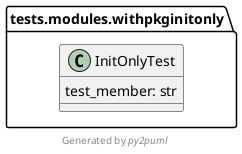 @startuml tests.modules.withpkginitonly
!pragma useIntermediatePackages false

class tests.modules.withpkginitonly.InitOnlyTest {
  test_member: str
}
footer Generated by //py2puml//
@enduml
